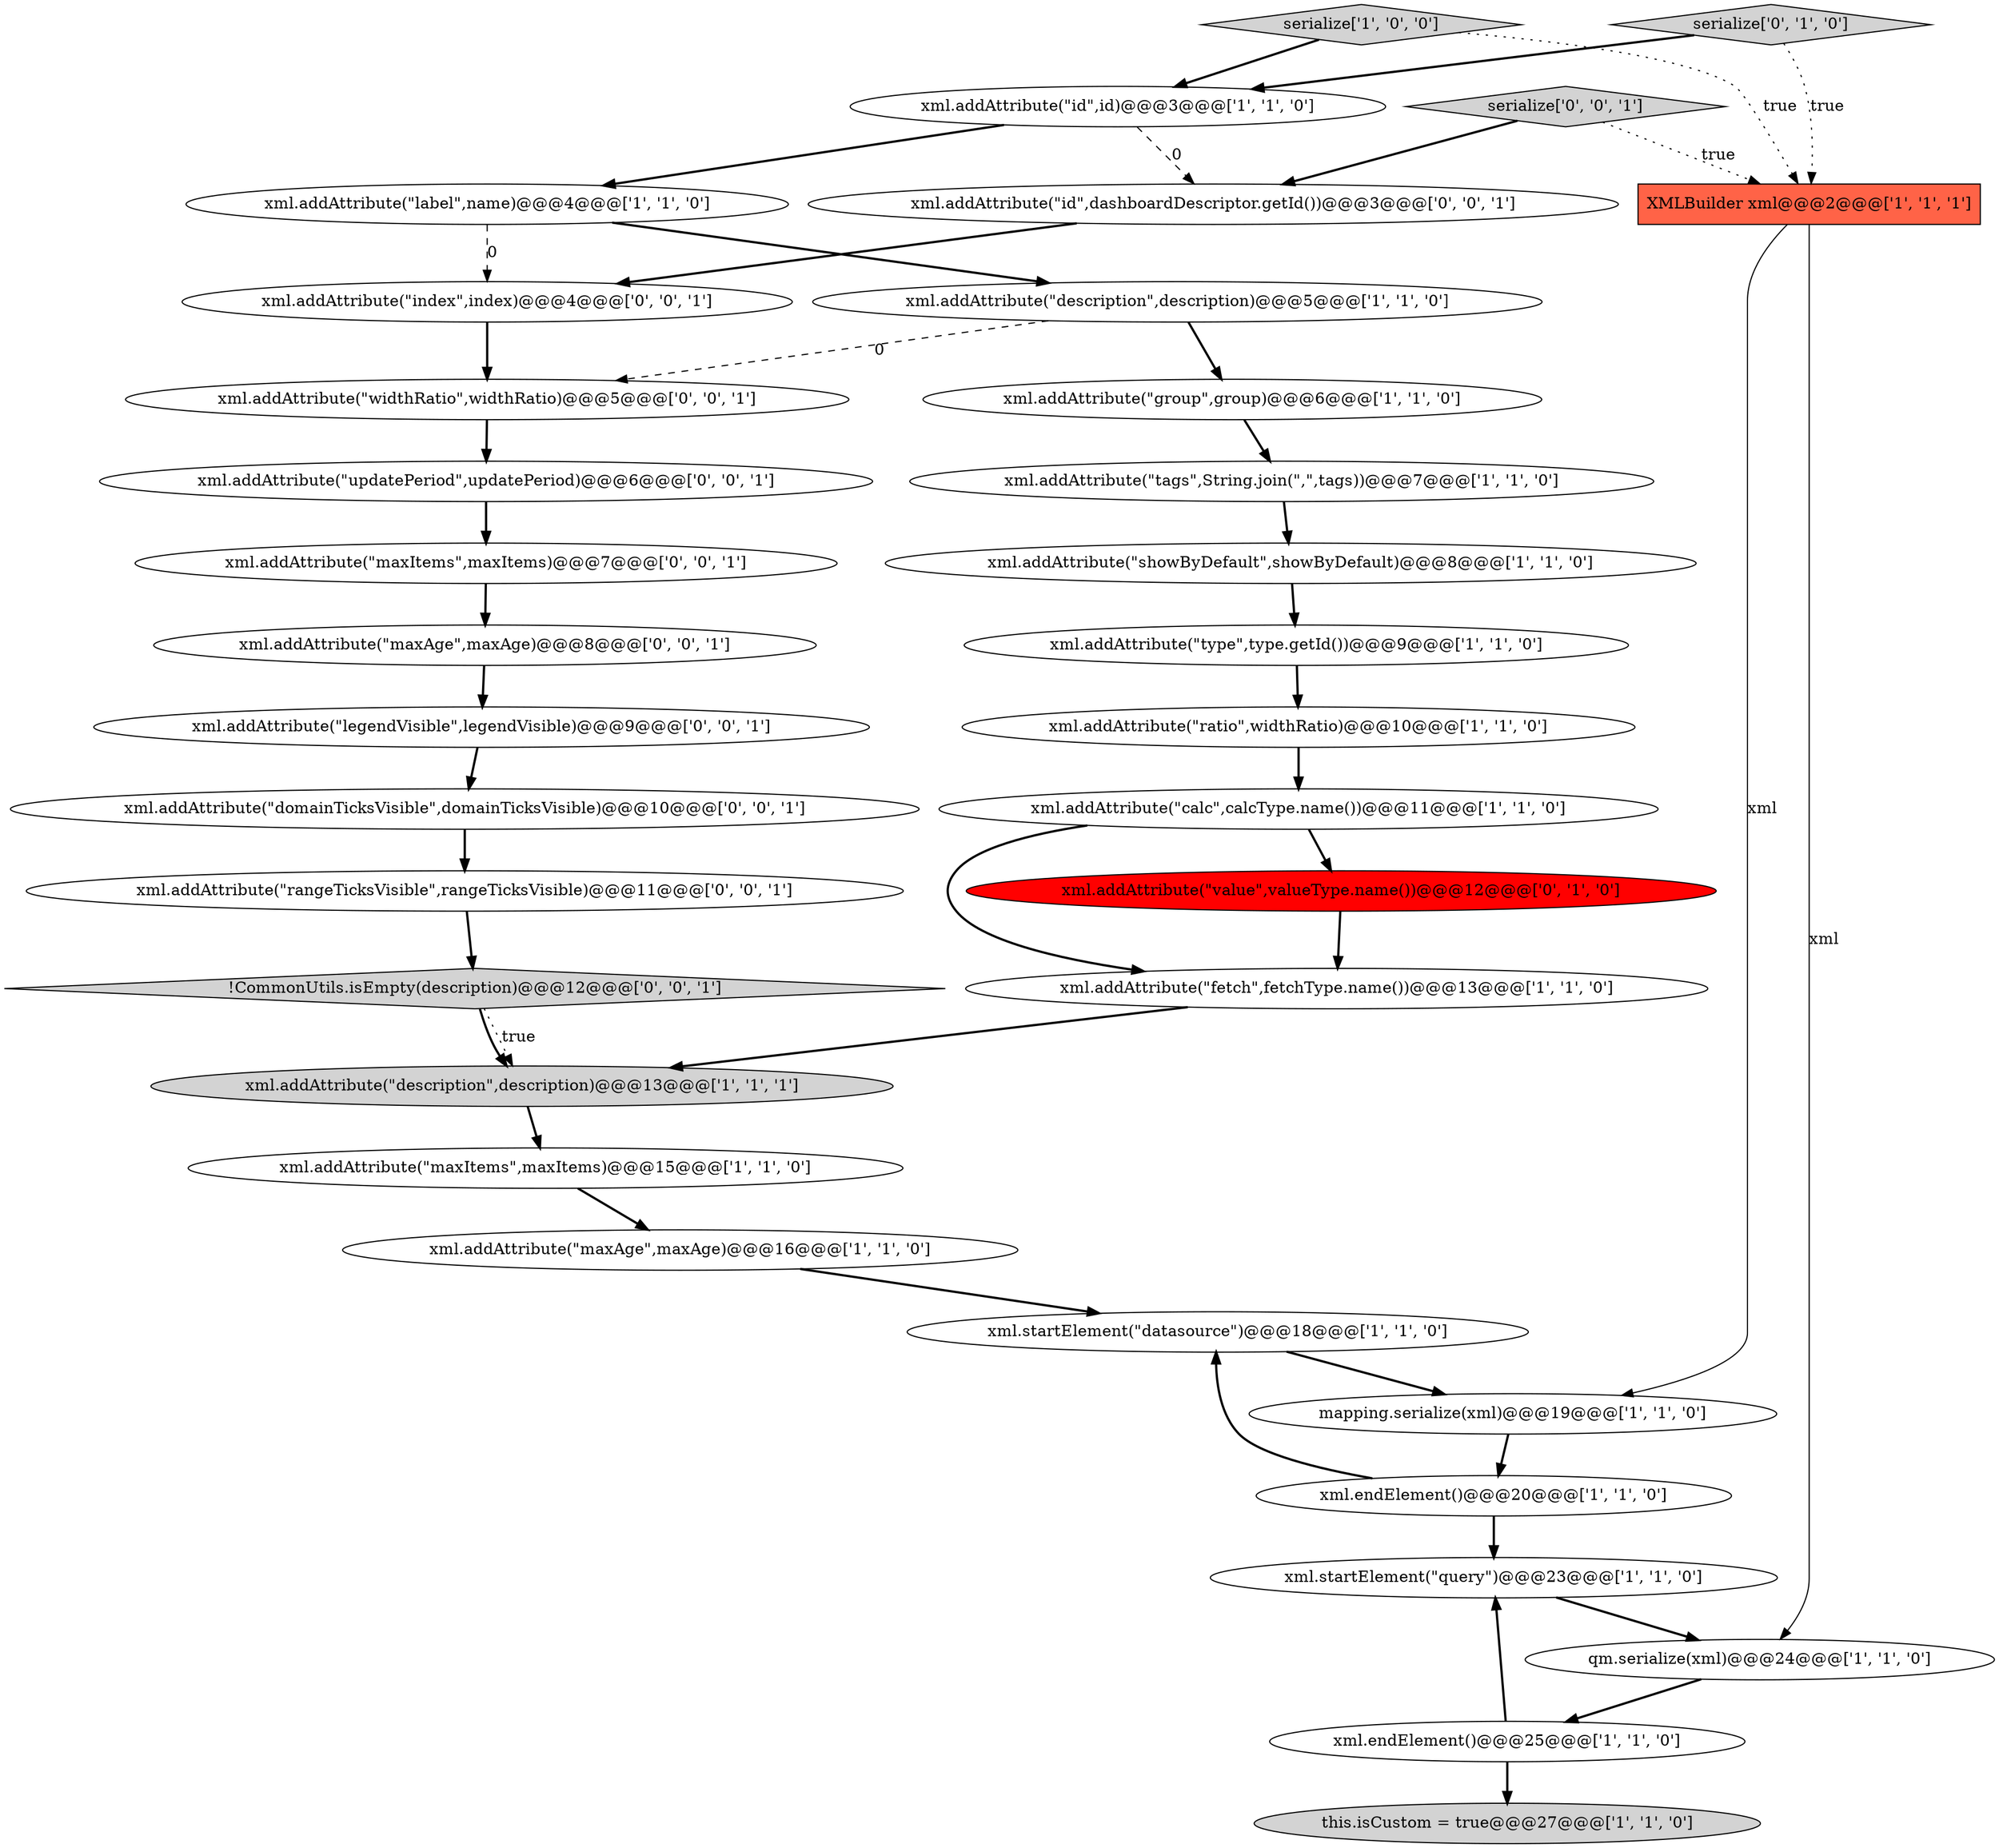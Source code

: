 digraph {
3 [style = filled, label = "xml.startElement(\"datasource\")@@@18@@@['1', '1', '0']", fillcolor = white, shape = ellipse image = "AAA0AAABBB1BBB"];
18 [style = filled, label = "xml.addAttribute(\"showByDefault\",showByDefault)@@@8@@@['1', '1', '0']", fillcolor = white, shape = ellipse image = "AAA0AAABBB1BBB"];
20 [style = filled, label = "xml.endElement()@@@25@@@['1', '1', '0']", fillcolor = white, shape = ellipse image = "AAA0AAABBB1BBB"];
9 [style = filled, label = "qm.serialize(xml)@@@24@@@['1', '1', '0']", fillcolor = white, shape = ellipse image = "AAA0AAABBB1BBB"];
34 [style = filled, label = "!CommonUtils.isEmpty(description)@@@12@@@['0', '0', '1']", fillcolor = lightgray, shape = diamond image = "AAA0AAABBB3BBB"];
24 [style = filled, label = "xml.addAttribute(\"maxAge\",maxAge)@@@8@@@['0', '0', '1']", fillcolor = white, shape = ellipse image = "AAA0AAABBB3BBB"];
14 [style = filled, label = "serialize['1', '0', '0']", fillcolor = lightgray, shape = diamond image = "AAA0AAABBB1BBB"];
21 [style = filled, label = "xml.addAttribute(\"maxItems\",maxItems)@@@15@@@['1', '1', '0']", fillcolor = white, shape = ellipse image = "AAA0AAABBB1BBB"];
0 [style = filled, label = "xml.addAttribute(\"description\",description)@@@13@@@['1', '1', '1']", fillcolor = lightgray, shape = ellipse image = "AAA0AAABBB1BBB"];
7 [style = filled, label = "xml.addAttribute(\"group\",group)@@@6@@@['1', '1', '0']", fillcolor = white, shape = ellipse image = "AAA0AAABBB1BBB"];
4 [style = filled, label = "xml.startElement(\"query\")@@@23@@@['1', '1', '0']", fillcolor = white, shape = ellipse image = "AAA0AAABBB1BBB"];
17 [style = filled, label = "this.isCustom = true@@@27@@@['1', '1', '0']", fillcolor = lightgray, shape = ellipse image = "AAA0AAABBB1BBB"];
5 [style = filled, label = "xml.addAttribute(\"maxAge\",maxAge)@@@16@@@['1', '1', '0']", fillcolor = white, shape = ellipse image = "AAA0AAABBB1BBB"];
16 [style = filled, label = "xml.addAttribute(\"calc\",calcType.name())@@@11@@@['1', '1', '0']", fillcolor = white, shape = ellipse image = "AAA0AAABBB1BBB"];
10 [style = filled, label = "xml.addAttribute(\"ratio\",widthRatio)@@@10@@@['1', '1', '0']", fillcolor = white, shape = ellipse image = "AAA0AAABBB1BBB"];
30 [style = filled, label = "xml.addAttribute(\"widthRatio\",widthRatio)@@@5@@@['0', '0', '1']", fillcolor = white, shape = ellipse image = "AAA0AAABBB3BBB"];
26 [style = filled, label = "serialize['0', '0', '1']", fillcolor = lightgray, shape = diamond image = "AAA0AAABBB3BBB"];
6 [style = filled, label = "xml.addAttribute(\"id\",id)@@@3@@@['1', '1', '0']", fillcolor = white, shape = ellipse image = "AAA0AAABBB1BBB"];
31 [style = filled, label = "xml.addAttribute(\"domainTicksVisible\",domainTicksVisible)@@@10@@@['0', '0', '1']", fillcolor = white, shape = ellipse image = "AAA0AAABBB3BBB"];
19 [style = filled, label = "xml.addAttribute(\"type\",type.getId())@@@9@@@['1', '1', '0']", fillcolor = white, shape = ellipse image = "AAA0AAABBB1BBB"];
2 [style = filled, label = "xml.addAttribute(\"tags\",String.join(\",\",tags))@@@7@@@['1', '1', '0']", fillcolor = white, shape = ellipse image = "AAA0AAABBB1BBB"];
22 [style = filled, label = "xml.addAttribute(\"value\",valueType.name())@@@12@@@['0', '1', '0']", fillcolor = red, shape = ellipse image = "AAA1AAABBB2BBB"];
13 [style = filled, label = "xml.endElement()@@@20@@@['1', '1', '0']", fillcolor = white, shape = ellipse image = "AAA0AAABBB1BBB"];
23 [style = filled, label = "serialize['0', '1', '0']", fillcolor = lightgray, shape = diamond image = "AAA0AAABBB2BBB"];
29 [style = filled, label = "xml.addAttribute(\"updatePeriod\",updatePeriod)@@@6@@@['0', '0', '1']", fillcolor = white, shape = ellipse image = "AAA0AAABBB3BBB"];
15 [style = filled, label = "xml.addAttribute(\"label\",name)@@@4@@@['1', '1', '0']", fillcolor = white, shape = ellipse image = "AAA0AAABBB1BBB"];
32 [style = filled, label = "xml.addAttribute(\"id\",dashboardDescriptor.getId())@@@3@@@['0', '0', '1']", fillcolor = white, shape = ellipse image = "AAA0AAABBB3BBB"];
33 [style = filled, label = "xml.addAttribute(\"legendVisible\",legendVisible)@@@9@@@['0', '0', '1']", fillcolor = white, shape = ellipse image = "AAA0AAABBB3BBB"];
25 [style = filled, label = "xml.addAttribute(\"maxItems\",maxItems)@@@7@@@['0', '0', '1']", fillcolor = white, shape = ellipse image = "AAA0AAABBB3BBB"];
27 [style = filled, label = "xml.addAttribute(\"index\",index)@@@4@@@['0', '0', '1']", fillcolor = white, shape = ellipse image = "AAA0AAABBB3BBB"];
1 [style = filled, label = "XMLBuilder xml@@@2@@@['1', '1', '1']", fillcolor = tomato, shape = box image = "AAA0AAABBB1BBB"];
12 [style = filled, label = "xml.addAttribute(\"fetch\",fetchType.name())@@@13@@@['1', '1', '0']", fillcolor = white, shape = ellipse image = "AAA0AAABBB1BBB"];
11 [style = filled, label = "xml.addAttribute(\"description\",description)@@@5@@@['1', '1', '0']", fillcolor = white, shape = ellipse image = "AAA0AAABBB1BBB"];
28 [style = filled, label = "xml.addAttribute(\"rangeTicksVisible\",rangeTicksVisible)@@@11@@@['0', '0', '1']", fillcolor = white, shape = ellipse image = "AAA0AAABBB3BBB"];
8 [style = filled, label = "mapping.serialize(xml)@@@19@@@['1', '1', '0']", fillcolor = white, shape = ellipse image = "AAA0AAABBB1BBB"];
5->3 [style = bold, label=""];
4->9 [style = bold, label=""];
20->17 [style = bold, label=""];
26->32 [style = bold, label=""];
28->34 [style = bold, label=""];
27->30 [style = bold, label=""];
6->32 [style = dashed, label="0"];
18->19 [style = bold, label=""];
29->25 [style = bold, label=""];
2->18 [style = bold, label=""];
19->10 [style = bold, label=""];
9->20 [style = bold, label=""];
32->27 [style = bold, label=""];
0->21 [style = bold, label=""];
16->22 [style = bold, label=""];
12->0 [style = bold, label=""];
30->29 [style = bold, label=""];
34->0 [style = bold, label=""];
34->0 [style = dotted, label="true"];
6->15 [style = bold, label=""];
20->4 [style = bold, label=""];
24->33 [style = bold, label=""];
21->5 [style = bold, label=""];
25->24 [style = bold, label=""];
23->1 [style = dotted, label="true"];
15->11 [style = bold, label=""];
10->16 [style = bold, label=""];
13->3 [style = bold, label=""];
7->2 [style = bold, label=""];
22->12 [style = bold, label=""];
3->8 [style = bold, label=""];
23->6 [style = bold, label=""];
26->1 [style = dotted, label="true"];
1->9 [style = solid, label="xml"];
33->31 [style = bold, label=""];
15->27 [style = dashed, label="0"];
14->1 [style = dotted, label="true"];
31->28 [style = bold, label=""];
11->30 [style = dashed, label="0"];
16->12 [style = bold, label=""];
14->6 [style = bold, label=""];
11->7 [style = bold, label=""];
8->13 [style = bold, label=""];
13->4 [style = bold, label=""];
1->8 [style = solid, label="xml"];
}
